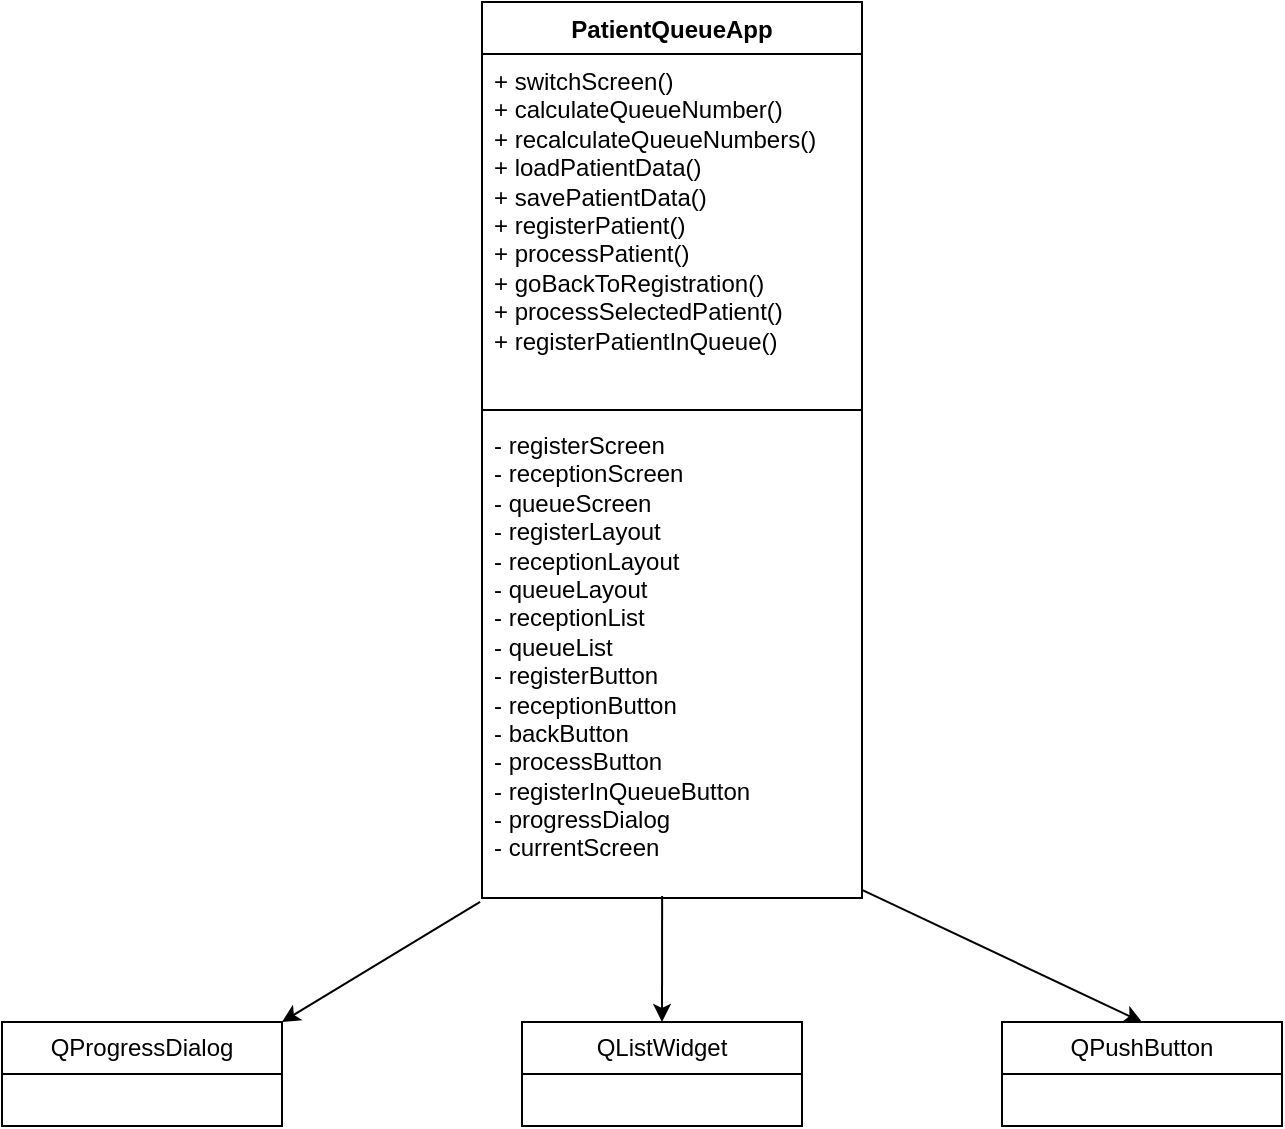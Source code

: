 <mxfile version="22.1.21" type="device">
  <diagram id="C5RBs43oDa-KdzZeNtuy" name="Page-1">
    <mxGraphModel dx="1247" dy="1151" grid="1" gridSize="10" guides="1" tooltips="1" connect="1" arrows="1" fold="1" page="1" pageScale="1" pageWidth="827" pageHeight="1169" math="0" shadow="0">
      <root>
        <mxCell id="WIyWlLk6GJQsqaUBKTNV-0" />
        <mxCell id="WIyWlLk6GJQsqaUBKTNV-1" parent="WIyWlLk6GJQsqaUBKTNV-0" />
        <mxCell id="zx2irxpPdPUhOP4o4S2_-9" value="PatientQueueApp    " style="swimlane;fontStyle=1;align=center;verticalAlign=top;childLayout=stackLayout;horizontal=1;startSize=26;horizontalStack=0;resizeParent=1;resizeParentMax=0;resizeLast=0;collapsible=1;marginBottom=0;whiteSpace=wrap;html=1;" vertex="1" parent="WIyWlLk6GJQsqaUBKTNV-1">
          <mxGeometry x="1170" y="40" width="190" height="448" as="geometry" />
        </mxCell>
        <mxCell id="zx2irxpPdPUhOP4o4S2_-10" value="+ switchScreen()&lt;br&gt;+ calculateQueueNumber()&lt;br&gt;+ recalculateQueueNumbers()&lt;br&gt;+ loadPatientData()&lt;br&gt;+ savePatientData()&lt;br&gt;+ registerPatient()&lt;br&gt;+ processPatient()&lt;br&gt;+ goBackToRegistration()&lt;br&gt;+ processSelectedPatient()&lt;br&gt;+ registerPatientInQueue()" style="text;strokeColor=none;fillColor=none;align=left;verticalAlign=top;spacingLeft=4;spacingRight=4;overflow=hidden;rotatable=0;points=[[0,0.5],[1,0.5]];portConstraint=eastwest;whiteSpace=wrap;html=1;" vertex="1" parent="zx2irxpPdPUhOP4o4S2_-9">
          <mxGeometry y="26" width="190" height="174" as="geometry" />
        </mxCell>
        <mxCell id="zx2irxpPdPUhOP4o4S2_-11" value="" style="line;strokeWidth=1;fillColor=none;align=left;verticalAlign=middle;spacingTop=-1;spacingLeft=3;spacingRight=3;rotatable=0;labelPosition=right;points=[];portConstraint=eastwest;strokeColor=inherit;" vertex="1" parent="zx2irxpPdPUhOP4o4S2_-9">
          <mxGeometry y="200" width="190" height="8" as="geometry" />
        </mxCell>
        <mxCell id="zx2irxpPdPUhOP4o4S2_-12" value="- registerScreen&lt;br&gt;- receptionScreen&lt;br&gt;- queueScreen&lt;br&gt;- registerLayout&lt;br&gt;- receptionLayout&lt;br&gt;- queueLayout&lt;br&gt;- receptionList&lt;br&gt;- queueList&lt;br&gt;- registerButton&lt;br&gt;- receptionButton&lt;br&gt;- backButton&lt;br&gt;- processButton&lt;br&gt;- registerInQueueButton&lt;br&gt;- progressDialog&lt;br&gt;- currentScreen" style="text;strokeColor=none;fillColor=none;align=left;verticalAlign=top;spacingLeft=4;spacingRight=4;overflow=hidden;rotatable=0;points=[[0,0.5],[1,0.5]];portConstraint=eastwest;whiteSpace=wrap;html=1;" vertex="1" parent="zx2irxpPdPUhOP4o4S2_-9">
          <mxGeometry y="208" width="190" height="240" as="geometry" />
        </mxCell>
        <mxCell id="zx2irxpPdPUhOP4o4S2_-21" value="QProgressDialog  " style="swimlane;fontStyle=0;childLayout=stackLayout;horizontal=1;startSize=26;fillColor=none;horizontalStack=0;resizeParent=1;resizeParentMax=0;resizeLast=0;collapsible=1;marginBottom=0;whiteSpace=wrap;html=1;" vertex="1" parent="WIyWlLk6GJQsqaUBKTNV-1">
          <mxGeometry x="930" y="550" width="140" height="52" as="geometry" />
        </mxCell>
        <mxCell id="zx2irxpPdPUhOP4o4S2_-25" value="QListWidget    " style="swimlane;fontStyle=0;childLayout=stackLayout;horizontal=1;startSize=26;fillColor=none;horizontalStack=0;resizeParent=1;resizeParentMax=0;resizeLast=0;collapsible=1;marginBottom=0;whiteSpace=wrap;html=1;" vertex="1" parent="WIyWlLk6GJQsqaUBKTNV-1">
          <mxGeometry x="1190" y="550" width="140" height="52" as="geometry" />
        </mxCell>
        <mxCell id="zx2irxpPdPUhOP4o4S2_-29" value="QPushButton      " style="swimlane;fontStyle=0;childLayout=stackLayout;horizontal=1;startSize=26;fillColor=none;horizontalStack=0;resizeParent=1;resizeParentMax=0;resizeLast=0;collapsible=1;marginBottom=0;whiteSpace=wrap;html=1;" vertex="1" parent="WIyWlLk6GJQsqaUBKTNV-1">
          <mxGeometry x="1430" y="550" width="140" height="52" as="geometry" />
        </mxCell>
        <mxCell id="zx2irxpPdPUhOP4o4S2_-33" value="" style="endArrow=classic;html=1;rounded=0;exitX=-0.005;exitY=1.008;exitDx=0;exitDy=0;exitPerimeter=0;entryX=1;entryY=0;entryDx=0;entryDy=0;" edge="1" parent="WIyWlLk6GJQsqaUBKTNV-1" source="zx2irxpPdPUhOP4o4S2_-12" target="zx2irxpPdPUhOP4o4S2_-21">
          <mxGeometry width="50" height="50" relative="1" as="geometry">
            <mxPoint x="1150" y="550" as="sourcePoint" />
            <mxPoint x="1200" y="500" as="targetPoint" />
          </mxGeometry>
        </mxCell>
        <mxCell id="zx2irxpPdPUhOP4o4S2_-34" value="" style="endArrow=classic;html=1;rounded=0;entryX=0.5;entryY=0;entryDx=0;entryDy=0;exitX=0.474;exitY=0.996;exitDx=0;exitDy=0;exitPerimeter=0;" edge="1" parent="WIyWlLk6GJQsqaUBKTNV-1" source="zx2irxpPdPUhOP4o4S2_-12" target="zx2irxpPdPUhOP4o4S2_-25">
          <mxGeometry width="50" height="50" relative="1" as="geometry">
            <mxPoint x="1260" y="500" as="sourcePoint" />
            <mxPoint x="1310" y="470" as="targetPoint" />
          </mxGeometry>
        </mxCell>
        <mxCell id="zx2irxpPdPUhOP4o4S2_-35" value="" style="endArrow=classic;html=1;rounded=0;exitX=1;exitY=0.983;exitDx=0;exitDy=0;exitPerimeter=0;entryX=0.5;entryY=0;entryDx=0;entryDy=0;" edge="1" parent="WIyWlLk6GJQsqaUBKTNV-1" source="zx2irxpPdPUhOP4o4S2_-12" target="zx2irxpPdPUhOP4o4S2_-29">
          <mxGeometry width="50" height="50" relative="1" as="geometry">
            <mxPoint x="1420" y="500" as="sourcePoint" />
            <mxPoint x="1470" y="450" as="targetPoint" />
          </mxGeometry>
        </mxCell>
      </root>
    </mxGraphModel>
  </diagram>
</mxfile>
